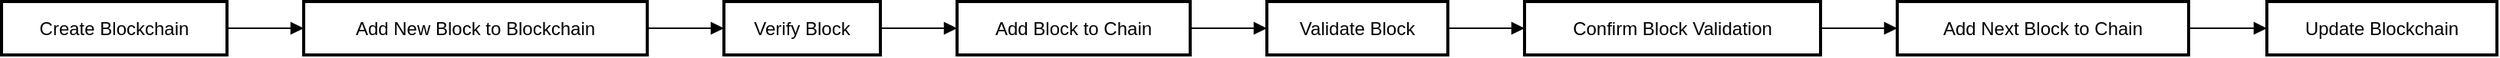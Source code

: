 <mxfile version="21.0.10" type="github" pages="5">
  <diagram name="blockchain" id="1jD1X2tEOLxtZrq0bHsX">
    <mxGraphModel dx="1034" dy="451" grid="1" gridSize="10" guides="1" tooltips="1" connect="1" arrows="1" fold="1" page="1" pageScale="1" pageWidth="850" pageHeight="1100" math="0" shadow="0">
      <root>
        <mxCell id="0" />
        <mxCell id="1" parent="0" />
        <mxCell id="3neWBAKd3yHCASCgwBc7-2" value="Create Blockchain" style="whiteSpace=wrap;strokeWidth=2;" vertex="1" parent="1">
          <mxGeometry x="70" y="80" width="147" height="35" as="geometry" />
        </mxCell>
        <mxCell id="3neWBAKd3yHCASCgwBc7-3" value="Add New Block to Blockchain" style="whiteSpace=wrap;strokeWidth=2;" vertex="1" parent="1">
          <mxGeometry x="267" y="80" width="224" height="35" as="geometry" />
        </mxCell>
        <mxCell id="3neWBAKd3yHCASCgwBc7-4" value="Verify Block" style="whiteSpace=wrap;strokeWidth=2;" vertex="1" parent="1">
          <mxGeometry x="541" y="80" width="102" height="35" as="geometry" />
        </mxCell>
        <mxCell id="3neWBAKd3yHCASCgwBc7-5" value="Add Block to Chain" style="whiteSpace=wrap;strokeWidth=2;" vertex="1" parent="1">
          <mxGeometry x="693" y="80" width="152" height="35" as="geometry" />
        </mxCell>
        <mxCell id="3neWBAKd3yHCASCgwBc7-6" value="Validate Block" style="whiteSpace=wrap;strokeWidth=2;" vertex="1" parent="1">
          <mxGeometry x="895" y="80" width="118" height="35" as="geometry" />
        </mxCell>
        <mxCell id="3neWBAKd3yHCASCgwBc7-7" value="Confirm Block Validation" style="whiteSpace=wrap;strokeWidth=2;" vertex="1" parent="1">
          <mxGeometry x="1063" y="80" width="193" height="35" as="geometry" />
        </mxCell>
        <mxCell id="3neWBAKd3yHCASCgwBc7-8" value="Add Next Block to Chain" style="whiteSpace=wrap;strokeWidth=2;" vertex="1" parent="1">
          <mxGeometry x="1306" y="80" width="190" height="35" as="geometry" />
        </mxCell>
        <mxCell id="3neWBAKd3yHCASCgwBc7-9" value="Update Blockchain" style="whiteSpace=wrap;strokeWidth=2;" vertex="1" parent="1">
          <mxGeometry x="1547" y="80" width="150" height="35" as="geometry" />
        </mxCell>
        <mxCell id="3neWBAKd3yHCASCgwBc7-10" value="" style="curved=1;startArrow=none;endArrow=block;exitX=0.997;exitY=0.5;entryX=-0.002;entryY=0.5;rounded=0;" edge="1" parent="1" source="3neWBAKd3yHCASCgwBc7-2" target="3neWBAKd3yHCASCgwBc7-3">
          <mxGeometry relative="1" as="geometry">
            <Array as="points" />
          </mxGeometry>
        </mxCell>
        <mxCell id="3neWBAKd3yHCASCgwBc7-11" value="" style="curved=1;startArrow=none;endArrow=block;exitX=1.0;exitY=0.5;entryX=-0.001;entryY=0.5;rounded=0;" edge="1" parent="1" source="3neWBAKd3yHCASCgwBc7-3" target="3neWBAKd3yHCASCgwBc7-4">
          <mxGeometry relative="1" as="geometry">
            <Array as="points" />
          </mxGeometry>
        </mxCell>
        <mxCell id="3neWBAKd3yHCASCgwBc7-12" value="" style="curved=1;startArrow=none;endArrow=block;exitX=0.997;exitY=0.5;entryX=-0.002;entryY=0.5;rounded=0;" edge="1" parent="1" source="3neWBAKd3yHCASCgwBc7-4" target="3neWBAKd3yHCASCgwBc7-5">
          <mxGeometry relative="1" as="geometry">
            <Array as="points" />
          </mxGeometry>
        </mxCell>
        <mxCell id="3neWBAKd3yHCASCgwBc7-13" value="" style="curved=1;startArrow=none;endArrow=block;exitX=0.998;exitY=0.5;entryX=-0.002;entryY=0.5;rounded=0;" edge="1" parent="1" source="3neWBAKd3yHCASCgwBc7-5" target="3neWBAKd3yHCASCgwBc7-6">
          <mxGeometry relative="1" as="geometry">
            <Array as="points" />
          </mxGeometry>
        </mxCell>
        <mxCell id="3neWBAKd3yHCASCgwBc7-14" value="" style="curved=1;startArrow=none;endArrow=block;exitX=1.001;exitY=0.5;entryX=0.001;entryY=0.5;rounded=0;" edge="1" parent="1" source="3neWBAKd3yHCASCgwBc7-6" target="3neWBAKd3yHCASCgwBc7-7">
          <mxGeometry relative="1" as="geometry">
            <Array as="points" />
          </mxGeometry>
        </mxCell>
        <mxCell id="3neWBAKd3yHCASCgwBc7-15" value="" style="curved=1;startArrow=none;endArrow=block;exitX=1.002;exitY=0.5;entryX=0.002;entryY=0.5;rounded=0;" edge="1" parent="1" source="3neWBAKd3yHCASCgwBc7-7" target="3neWBAKd3yHCASCgwBc7-8">
          <mxGeometry relative="1" as="geometry">
            <Array as="points" />
          </mxGeometry>
        </mxCell>
        <mxCell id="3neWBAKd3yHCASCgwBc7-16" value="" style="curved=1;startArrow=none;endArrow=block;exitX=1.003;exitY=0.5;entryX=-0.003;entryY=0.5;rounded=0;" edge="1" parent="1" source="3neWBAKd3yHCASCgwBc7-8" target="3neWBAKd3yHCASCgwBc7-9">
          <mxGeometry relative="1" as="geometry">
            <Array as="points" />
          </mxGeometry>
        </mxCell>
      </root>
    </mxGraphModel>
  </diagram>
  <diagram id="pvkGWHrY-x_2UR9Z85T8" name="wallet">
    <mxGraphModel dx="1034" dy="451" grid="1" gridSize="10" guides="1" tooltips="1" connect="1" arrows="1" fold="1" page="1" pageScale="1" pageWidth="850" pageHeight="1100" math="0" shadow="0">
      <root>
        <mxCell id="0" />
        <mxCell id="1" parent="0" />
        <mxCell id="IxNaug_6mPB2wjnl-gCI-22" value="How to use Wallet?" style="whiteSpace=wrap;strokeWidth=2;" vertex="1" parent="1">
          <mxGeometry x="20" y="20" width="153" height="35" as="geometry" />
        </mxCell>
        <mxCell id="IxNaug_6mPB2wjnl-gCI-23" value="Install Wallet App" style="whiteSpace=wrap;strokeWidth=2;" vertex="1" parent="1">
          <mxGeometry x="223" y="20" width="143" height="35" as="geometry" />
        </mxCell>
        <mxCell id="IxNaug_6mPB2wjnl-gCI-24" value="Set a secure password" style="whiteSpace=wrap;strokeWidth=2;" vertex="1" parent="1">
          <mxGeometry x="416" y="20" width="175" height="35" as="geometry" />
        </mxCell>
        <mxCell id="IxNaug_6mPB2wjnl-gCI-25" value="Create or Import Wallet" style="whiteSpace=wrap;strokeWidth=2;" vertex="1" parent="1">
          <mxGeometry x="642" y="20" width="188" height="35" as="geometry" />
        </mxCell>
        <mxCell id="IxNaug_6mPB2wjnl-gCI-26" value="Back up your wallet" style="whiteSpace=wrap;strokeWidth=2;" vertex="1" parent="1">
          <mxGeometry x="879" y="20" width="159" height="35" as="geometry" />
        </mxCell>
        <mxCell id="IxNaug_6mPB2wjnl-gCI-27" value="Add funds to your wallet" style="whiteSpace=wrap;strokeWidth=2;" vertex="1" parent="1">
          <mxGeometry x="1088" y="20" width="194" height="35" as="geometry" />
        </mxCell>
        <mxCell id="IxNaug_6mPB2wjnl-gCI-28" value="Check Balance" style="whiteSpace=wrap;strokeWidth=2;" vertex="1" parent="1">
          <mxGeometry x="1332" y="20" width="121" height="35" as="geometry" />
        </mxCell>
        <mxCell id="IxNaug_6mPB2wjnl-gCI-29" value="Make transactions" style="whiteSpace=wrap;strokeWidth=2;" vertex="1" parent="1">
          <mxGeometry x="1503" y="20" width="146" height="35" as="geometry" />
        </mxCell>
        <mxCell id="IxNaug_6mPB2wjnl-gCI-30" value="Recipient&#39;s wallet address" style="whiteSpace=wrap;strokeWidth=2;" vertex="1" parent="1">
          <mxGeometry x="1698" y="20" width="202" height="35" as="geometry" />
        </mxCell>
        <mxCell id="IxNaug_6mPB2wjnl-gCI-31" value="Amount to send" style="whiteSpace=wrap;strokeWidth=2;" vertex="1" parent="1">
          <mxGeometry x="1950" y="20" width="130" height="35" as="geometry" />
        </mxCell>
        <mxCell id="IxNaug_6mPB2wjnl-gCI-32" value="Confirm transaction" style="whiteSpace=wrap;strokeWidth=2;" vertex="1" parent="1">
          <mxGeometry x="2130" y="20" width="159" height="35" as="geometry" />
        </mxCell>
        <mxCell id="IxNaug_6mPB2wjnl-gCI-33" value="" style="curved=1;startArrow=none;endArrow=block;exitX=0.999;exitY=0.5;entryX=-0.001;entryY=0.5;rounded=0;" edge="1" parent="1" source="IxNaug_6mPB2wjnl-gCI-22" target="IxNaug_6mPB2wjnl-gCI-23">
          <mxGeometry relative="1" as="geometry">
            <Array as="points" />
          </mxGeometry>
        </mxCell>
        <mxCell id="IxNaug_6mPB2wjnl-gCI-34" value="" style="curved=1;startArrow=none;endArrow=block;exitX=1.002;exitY=0.5;entryX=0.002;entryY=0.5;rounded=0;" edge="1" parent="1" source="IxNaug_6mPB2wjnl-gCI-23" target="IxNaug_6mPB2wjnl-gCI-24">
          <mxGeometry relative="1" as="geometry">
            <Array as="points" />
          </mxGeometry>
        </mxCell>
        <mxCell id="IxNaug_6mPB2wjnl-gCI-35" value="" style="curved=1;startArrow=none;endArrow=block;exitX=1.004;exitY=0.5;entryX=-0.002;entryY=0.5;rounded=0;" edge="1" parent="1" source="IxNaug_6mPB2wjnl-gCI-24" target="IxNaug_6mPB2wjnl-gCI-25">
          <mxGeometry relative="1" as="geometry">
            <Array as="points" />
          </mxGeometry>
        </mxCell>
        <mxCell id="IxNaug_6mPB2wjnl-gCI-36" value="" style="curved=1;startArrow=none;endArrow=block;exitX=0.997;exitY=0.5;entryX=0.002;entryY=0.5;rounded=0;" edge="1" parent="1" source="IxNaug_6mPB2wjnl-gCI-25" target="IxNaug_6mPB2wjnl-gCI-26">
          <mxGeometry relative="1" as="geometry">
            <Array as="points" />
          </mxGeometry>
        </mxCell>
        <mxCell id="IxNaug_6mPB2wjnl-gCI-37" value="" style="curved=1;startArrow=none;endArrow=block;exitX=1.001;exitY=0.5;entryX=0.001;entryY=0.5;rounded=0;" edge="1" parent="1" source="IxNaug_6mPB2wjnl-gCI-26" target="IxNaug_6mPB2wjnl-gCI-27">
          <mxGeometry relative="1" as="geometry">
            <Array as="points" />
          </mxGeometry>
        </mxCell>
        <mxCell id="IxNaug_6mPB2wjnl-gCI-38" value="" style="curved=1;startArrow=none;endArrow=block;exitX=0.998;exitY=0.5;entryX=-0.002;entryY=0.5;rounded=0;" edge="1" parent="1" source="IxNaug_6mPB2wjnl-gCI-27" target="IxNaug_6mPB2wjnl-gCI-28">
          <mxGeometry relative="1" as="geometry">
            <Array as="points" />
          </mxGeometry>
        </mxCell>
        <mxCell id="IxNaug_6mPB2wjnl-gCI-39" value="" style="curved=1;startArrow=none;endArrow=block;exitX=0.996;exitY=0.5;entryX=-0.003;entryY=0.5;rounded=0;" edge="1" parent="1" source="IxNaug_6mPB2wjnl-gCI-28" target="IxNaug_6mPB2wjnl-gCI-29">
          <mxGeometry relative="1" as="geometry">
            <Array as="points" />
          </mxGeometry>
        </mxCell>
        <mxCell id="IxNaug_6mPB2wjnl-gCI-40" value="" style="curved=1;startArrow=none;endArrow=block;exitX=0.994;exitY=0.5;entryX=0.001;entryY=0.5;rounded=0;" edge="1" parent="1" source="IxNaug_6mPB2wjnl-gCI-29" target="IxNaug_6mPB2wjnl-gCI-30">
          <mxGeometry relative="1" as="geometry">
            <Array as="points" />
          </mxGeometry>
        </mxCell>
        <mxCell id="IxNaug_6mPB2wjnl-gCI-41" value="" style="curved=1;startArrow=none;endArrow=block;exitX=1.0;exitY=0.5;entryX=-0.0;entryY=0.5;rounded=0;" edge="1" parent="1" source="IxNaug_6mPB2wjnl-gCI-30" target="IxNaug_6mPB2wjnl-gCI-31">
          <mxGeometry relative="1" as="geometry">
            <Array as="points" />
          </mxGeometry>
        </mxCell>
        <mxCell id="IxNaug_6mPB2wjnl-gCI-42" value="" style="curved=1;startArrow=none;endArrow=block;exitX=0.997;exitY=0.5;entryX=-0.003;entryY=0.5;rounded=0;" edge="1" parent="1" source="IxNaug_6mPB2wjnl-gCI-31" target="IxNaug_6mPB2wjnl-gCI-32">
          <mxGeometry relative="1" as="geometry">
            <Array as="points" />
          </mxGeometry>
        </mxCell>
      </root>
    </mxGraphModel>
  </diagram>
  <diagram id="t-dp0-qmMj4Z-_58XEFH" name="typescript">
    <mxGraphModel dx="1034" dy="451" grid="1" gridSize="10" guides="1" tooltips="1" connect="1" arrows="1" fold="1" page="1" pageScale="1" pageWidth="850" pageHeight="1100" math="0" shadow="0">
      <root>
        <mxCell id="0" />
        <mxCell id="1" parent="0" />
        <mxCell id="xxnslk5ZxIBnlHOI3wHa-2" value="TypeScript Keywords" style="whiteSpace=wrap;strokeWidth=2;" vertex="1" parent="1">
          <mxGeometry x="848" y="20" width="164" height="35" as="geometry" />
        </mxCell>
        <mxCell id="xxnslk5ZxIBnlHOI3wHa-3" value="Data Types" style="whiteSpace=wrap;strokeWidth=2;" vertex="1" parent="1">
          <mxGeometry x="298" y="105" width="94" height="35" as="geometry" />
        </mxCell>
        <mxCell id="xxnslk5ZxIBnlHOI3wHa-4" value="Functions" style="whiteSpace=wrap;strokeWidth=2;" vertex="1" parent="1">
          <mxGeometry x="784" y="105" width="86" height="35" as="geometry" />
        </mxCell>
        <mxCell id="xxnslk5ZxIBnlHOI3wHa-5" value="Variables" style="whiteSpace=wrap;strokeWidth=2;" vertex="1" parent="1">
          <mxGeometry x="1062" y="105" width="82" height="35" as="geometry" />
        </mxCell>
        <mxCell id="xxnslk5ZxIBnlHOI3wHa-6" value="Modifiers" style="whiteSpace=wrap;strokeWidth=2;" vertex="1" parent="1">
          <mxGeometry x="1444" y="105" width="82" height="35" as="geometry" />
        </mxCell>
        <mxCell id="xxnslk5ZxIBnlHOI3wHa-7" value="string" style="whiteSpace=wrap;strokeWidth=2;" vertex="1" parent="1">
          <mxGeometry x="20" y="190" width="57" height="35" as="geometry" />
        </mxCell>
        <mxCell id="xxnslk5ZxIBnlHOI3wHa-8" value="number" style="whiteSpace=wrap;strokeWidth=2;" vertex="1" parent="1">
          <mxGeometry x="127" y="190" width="72" height="35" as="geometry" />
        </mxCell>
        <mxCell id="xxnslk5ZxIBnlHOI3wHa-9" value="boolean" style="whiteSpace=wrap;strokeWidth=2;" vertex="1" parent="1">
          <mxGeometry x="249" y="190" width="74" height="35" as="geometry" />
        </mxCell>
        <mxCell id="xxnslk5ZxIBnlHOI3wHa-10" value="object" style="whiteSpace=wrap;strokeWidth=2;" vertex="1" parent="1">
          <mxGeometry x="373" y="190" width="63" height="35" as="geometry" />
        </mxCell>
        <mxCell id="xxnslk5ZxIBnlHOI3wHa-11" value="null" style="whiteSpace=wrap;strokeWidth=2;" vertex="1" parent="1">
          <mxGeometry x="486" y="190" width="44" height="35" as="geometry" />
        </mxCell>
        <mxCell id="xxnslk5ZxIBnlHOI3wHa-12" value="undefined" style="whiteSpace=wrap;strokeWidth=2;" vertex="1" parent="1">
          <mxGeometry x="580" y="190" width="89" height="35" as="geometry" />
        </mxCell>
        <mxCell id="xxnslk5ZxIBnlHOI3wHa-13" value="function" style="whiteSpace=wrap;strokeWidth=2;" vertex="1" parent="1">
          <mxGeometry x="719" y="190" width="77" height="35" as="geometry" />
        </mxCell>
        <mxCell id="xxnslk5ZxIBnlHOI3wHa-14" value="constructor" style="whiteSpace=wrap;strokeWidth=2;" vertex="1" parent="1">
          <mxGeometry x="846" y="190" width="99" height="35" as="geometry" />
        </mxCell>
        <mxCell id="xxnslk5ZxIBnlHOI3wHa-15" value="var" style="whiteSpace=wrap;strokeWidth=2;" vertex="1" parent="1">
          <mxGeometry x="995" y="190" width="39" height="35" as="geometry" />
        </mxCell>
        <mxCell id="xxnslk5ZxIBnlHOI3wHa-16" value="let" style="whiteSpace=wrap;strokeWidth=2;" vertex="1" parent="1">
          <mxGeometry x="1084" y="190" width="37" height="35" as="geometry" />
        </mxCell>
        <mxCell id="xxnslk5ZxIBnlHOI3wHa-17" value="const" style="whiteSpace=wrap;strokeWidth=2;" vertex="1" parent="1">
          <mxGeometry x="1171" y="190" width="55" height="35" as="geometry" />
        </mxCell>
        <mxCell id="xxnslk5ZxIBnlHOI3wHa-18" value="public" style="whiteSpace=wrap;strokeWidth=2;" vertex="1" parent="1">
          <mxGeometry x="1276" y="190" width="61" height="35" as="geometry" />
        </mxCell>
        <mxCell id="xxnslk5ZxIBnlHOI3wHa-19" value="private" style="whiteSpace=wrap;strokeWidth=2;" vertex="1" parent="1">
          <mxGeometry x="1387" y="190" width="68" height="35" as="geometry" />
        </mxCell>
        <mxCell id="xxnslk5ZxIBnlHOI3wHa-20" value="protected" style="whiteSpace=wrap;strokeWidth=2;" vertex="1" parent="1">
          <mxGeometry x="1505" y="190" width="88" height="35" as="geometry" />
        </mxCell>
        <mxCell id="xxnslk5ZxIBnlHOI3wHa-21" value="readonly" style="whiteSpace=wrap;strokeWidth=2;" vertex="1" parent="1">
          <mxGeometry x="1643" y="190" width="79" height="35" as="geometry" />
        </mxCell>
        <mxCell id="xxnslk5ZxIBnlHOI3wHa-22" value="" style="curved=1;startArrow=none;endArrow=block;exitX=0.0;exitY=0.67;entryX=0.502;entryY=0;rounded=0;" edge="1" parent="1" source="xxnslk5ZxIBnlHOI3wHa-2" target="xxnslk5ZxIBnlHOI3wHa-3">
          <mxGeometry relative="1" as="geometry">
            <Array as="points">
              <mxPoint x="345" y="80" />
            </Array>
          </mxGeometry>
        </mxCell>
        <mxCell id="xxnslk5ZxIBnlHOI3wHa-23" value="" style="curved=1;startArrow=none;endArrow=block;exitX=0.24;exitY=1;entryX=0.492;entryY=0;rounded=0;" edge="1" parent="1" source="xxnslk5ZxIBnlHOI3wHa-2" target="xxnslk5ZxIBnlHOI3wHa-4">
          <mxGeometry relative="1" as="geometry">
            <Array as="points">
              <mxPoint x="826" y="80" />
            </Array>
          </mxGeometry>
        </mxCell>
        <mxCell id="xxnslk5ZxIBnlHOI3wHa-24" value="" style="curved=1;startArrow=none;endArrow=block;exitX=0.933;exitY=1;entryX=0.495;entryY=0;rounded=0;" edge="1" parent="1" source="xxnslk5ZxIBnlHOI3wHa-2" target="xxnslk5ZxIBnlHOI3wHa-5">
          <mxGeometry relative="1" as="geometry">
            <Array as="points">
              <mxPoint x="1103" y="80" />
            </Array>
          </mxGeometry>
        </mxCell>
        <mxCell id="xxnslk5ZxIBnlHOI3wHa-25" value="" style="curved=1;startArrow=none;endArrow=block;exitX=1.0;exitY=0.679;entryX=0.498;entryY=0;rounded=0;" edge="1" parent="1" source="xxnslk5ZxIBnlHOI3wHa-2" target="xxnslk5ZxIBnlHOI3wHa-6">
          <mxGeometry relative="1" as="geometry">
            <Array as="points">
              <mxPoint x="1485" y="80" />
            </Array>
          </mxGeometry>
        </mxCell>
        <mxCell id="xxnslk5ZxIBnlHOI3wHa-26" value="" style="curved=1;startArrow=none;endArrow=block;exitX=0.0;exitY=0.693;entryX=0.504;entryY=0;rounded=0;" edge="1" parent="1" source="xxnslk5ZxIBnlHOI3wHa-3" target="xxnslk5ZxIBnlHOI3wHa-7">
          <mxGeometry relative="1" as="geometry">
            <Array as="points">
              <mxPoint x="49" y="165" />
            </Array>
          </mxGeometry>
        </mxCell>
        <mxCell id="xxnslk5ZxIBnlHOI3wHa-27" value="" style="curved=1;startArrow=none;endArrow=block;exitX=0.0;exitY=0.815;entryX=0.503;entryY=0;rounded=0;" edge="1" parent="1" source="xxnslk5ZxIBnlHOI3wHa-3" target="xxnslk5ZxIBnlHOI3wHa-8">
          <mxGeometry relative="1" as="geometry">
            <Array as="points">
              <mxPoint x="163" y="165" />
            </Array>
          </mxGeometry>
        </mxCell>
        <mxCell id="xxnslk5ZxIBnlHOI3wHa-28" value="" style="curved=1;startArrow=none;endArrow=block;exitX=0.242;exitY=1;entryX=0.499;entryY=0;rounded=0;" edge="1" parent="1" source="xxnslk5ZxIBnlHOI3wHa-3" target="xxnslk5ZxIBnlHOI3wHa-9">
          <mxGeometry relative="1" as="geometry">
            <Array as="points">
              <mxPoint x="286" y="165" />
            </Array>
          </mxGeometry>
        </mxCell>
        <mxCell id="xxnslk5ZxIBnlHOI3wHa-29" value="" style="curved=1;startArrow=none;endArrow=block;exitX=0.761;exitY=1;entryX=0.499;entryY=0;rounded=0;" edge="1" parent="1" source="xxnslk5ZxIBnlHOI3wHa-3" target="xxnslk5ZxIBnlHOI3wHa-10">
          <mxGeometry relative="1" as="geometry">
            <Array as="points">
              <mxPoint x="404" y="165" />
            </Array>
          </mxGeometry>
        </mxCell>
        <mxCell id="xxnslk5ZxIBnlHOI3wHa-30" value="" style="curved=1;startArrow=none;endArrow=block;exitX=1.003;exitY=0.851;entryX=0.502;entryY=0;rounded=0;" edge="1" parent="1" source="xxnslk5ZxIBnlHOI3wHa-3" target="xxnslk5ZxIBnlHOI3wHa-11">
          <mxGeometry relative="1" as="geometry">
            <Array as="points">
              <mxPoint x="508" y="165" />
            </Array>
          </mxGeometry>
        </mxCell>
        <mxCell id="xxnslk5ZxIBnlHOI3wHa-31" value="" style="curved=1;startArrow=none;endArrow=block;exitX=1.003;exitY=0.705;entryX=0.501;entryY=0;rounded=0;" edge="1" parent="1" source="xxnslk5ZxIBnlHOI3wHa-3" target="xxnslk5ZxIBnlHOI3wHa-12">
          <mxGeometry relative="1" as="geometry">
            <Array as="points">
              <mxPoint x="625" y="165" />
            </Array>
          </mxGeometry>
        </mxCell>
        <mxCell id="xxnslk5ZxIBnlHOI3wHa-32" value="" style="curved=1;startArrow=none;endArrow=block;exitX=0.162;exitY=1;entryX=0.498;entryY=0;rounded=0;" edge="1" parent="1" source="xxnslk5ZxIBnlHOI3wHa-4" target="xxnslk5ZxIBnlHOI3wHa-13">
          <mxGeometry relative="1" as="geometry">
            <Array as="points">
              <mxPoint x="757" y="165" />
            </Array>
          </mxGeometry>
        </mxCell>
        <mxCell id="xxnslk5ZxIBnlHOI3wHa-33" value="" style="curved=1;startArrow=none;endArrow=block;exitX=0.822;exitY=1;entryX=0.497;entryY=0;rounded=0;" edge="1" parent="1" source="xxnslk5ZxIBnlHOI3wHa-4" target="xxnslk5ZxIBnlHOI3wHa-14">
          <mxGeometry relative="1" as="geometry">
            <Array as="points">
              <mxPoint x="895" y="165" />
            </Array>
          </mxGeometry>
        </mxCell>
        <mxCell id="xxnslk5ZxIBnlHOI3wHa-34" value="" style="curved=1;startArrow=none;endArrow=block;exitX=0.053;exitY=1;entryX=0.5;entryY=0;rounded=0;" edge="1" parent="1" source="xxnslk5ZxIBnlHOI3wHa-5" target="xxnslk5ZxIBnlHOI3wHa-15">
          <mxGeometry relative="1" as="geometry">
            <Array as="points">
              <mxPoint x="1014" y="165" />
            </Array>
          </mxGeometry>
        </mxCell>
        <mxCell id="xxnslk5ZxIBnlHOI3wHa-35" value="" style="curved=1;startArrow=none;endArrow=block;exitX=0.495;exitY=1;entryX=0.503;entryY=0;rounded=0;" edge="1" parent="1" source="xxnslk5ZxIBnlHOI3wHa-5" target="xxnslk5ZxIBnlHOI3wHa-16">
          <mxGeometry relative="1" as="geometry">
            <Array as="points" />
          </mxGeometry>
        </mxCell>
        <mxCell id="xxnslk5ZxIBnlHOI3wHa-36" value="" style="curved=1;startArrow=none;endArrow=block;exitX=0.977;exitY=1;entryX=0.501;entryY=0;rounded=0;" edge="1" parent="1" source="xxnslk5ZxIBnlHOI3wHa-5" target="xxnslk5ZxIBnlHOI3wHa-17">
          <mxGeometry relative="1" as="geometry">
            <Array as="points">
              <mxPoint x="1199" y="165" />
            </Array>
          </mxGeometry>
        </mxCell>
        <mxCell id="xxnslk5ZxIBnlHOI3wHa-37" value="" style="curved=1;startArrow=none;endArrow=block;exitX=-0.004;exitY=0.78;entryX=0.5;entryY=0;rounded=0;" edge="1" parent="1" source="xxnslk5ZxIBnlHOI3wHa-6" target="xxnslk5ZxIBnlHOI3wHa-18">
          <mxGeometry relative="1" as="geometry">
            <Array as="points">
              <mxPoint x="1306" y="165" />
            </Array>
          </mxGeometry>
        </mxCell>
        <mxCell id="xxnslk5ZxIBnlHOI3wHa-38" value="" style="curved=1;startArrow=none;endArrow=block;exitX=0.177;exitY=1;entryX=0.498;entryY=0;rounded=0;" edge="1" parent="1" source="xxnslk5ZxIBnlHOI3wHa-6" target="xxnslk5ZxIBnlHOI3wHa-19">
          <mxGeometry relative="1" as="geometry">
            <Array as="points">
              <mxPoint x="1421" y="165" />
            </Array>
          </mxGeometry>
        </mxCell>
        <mxCell id="xxnslk5ZxIBnlHOI3wHa-39" value="" style="curved=1;startArrow=none;endArrow=block;exitX=0.819;exitY=1;entryX=0.497;entryY=0;rounded=0;" edge="1" parent="1" source="xxnslk5ZxIBnlHOI3wHa-6" target="xxnslk5ZxIBnlHOI3wHa-20">
          <mxGeometry relative="1" as="geometry">
            <Array as="points">
              <mxPoint x="1549" y="165" />
            </Array>
          </mxGeometry>
        </mxCell>
        <mxCell id="xxnslk5ZxIBnlHOI3wHa-40" value="" style="curved=1;startArrow=none;endArrow=block;exitX=1.0;exitY=0.753;entryX=0.496;entryY=0;rounded=0;" edge="1" parent="1" source="xxnslk5ZxIBnlHOI3wHa-6" target="xxnslk5ZxIBnlHOI3wHa-21">
          <mxGeometry relative="1" as="geometry">
            <Array as="points">
              <mxPoint x="1682" y="165" />
            </Array>
          </mxGeometry>
        </mxCell>
      </root>
    </mxGraphModel>
  </diagram>
  <diagram id="CqklDaif05OaNiS0DxYP" name="move">
    <mxGraphModel dx="1034" dy="451" grid="1" gridSize="10" guides="1" tooltips="1" connect="1" arrows="1" fold="1" page="1" pageScale="1" pageWidth="850" pageHeight="1100" math="0" shadow="0">
      <root>
        <mxCell id="0" />
        <mxCell id="1" parent="0" />
        <mxCell id="_FjgoK2C_JPxbqxZnqaz-1" value="Expressions" style="whiteSpace=wrap;strokeWidth=2;verticalAlign=top;" vertex="1" parent="1">
          <mxGeometry x="20" y="105" width="414" height="343" as="geometry" />
        </mxCell>
        <mxCell id="_FjgoK2C_JPxbqxZnqaz-2" value="O" style="whiteSpace=wrap;strokeWidth=2;" vertex="1" parent="_FjgoK2C_JPxbqxZnqaz-1">
          <mxGeometry x="69" y="118" width="28" height="35" as="geometry" />
        </mxCell>
        <mxCell id="_FjgoK2C_JPxbqxZnqaz-3" value="Unary operators" style="whiteSpace=wrap;strokeWidth=2;" vertex="1" parent="_FjgoK2C_JPxbqxZnqaz-1">
          <mxGeometry x="92" y="33" width="132" height="35" as="geometry" />
        </mxCell>
        <mxCell id="_FjgoK2C_JPxbqxZnqaz-4" value="Binary operators" style="whiteSpace=wrap;strokeWidth=2;" vertex="1" parent="_FjgoK2C_JPxbqxZnqaz-1">
          <mxGeometry x="156" y="118" width="135" height="35" as="geometry" />
        </mxCell>
        <mxCell id="_FjgoK2C_JPxbqxZnqaz-5" value="Q" style="whiteSpace=wrap;strokeWidth=2;" vertex="1" parent="_FjgoK2C_JPxbqxZnqaz-1">
          <mxGeometry x="135" y="203" width="28" height="35" as="geometry" />
        </mxCell>
        <mxCell id="_FjgoK2C_JPxbqxZnqaz-6" value="Comparison operators" style="whiteSpace=wrap;strokeWidth=2;" vertex="1" parent="_FjgoK2C_JPxbqxZnqaz-1">
          <mxGeometry x="213" y="203" width="174" height="35" as="geometry" />
        </mxCell>
        <mxCell id="_FjgoK2C_JPxbqxZnqaz-7" value="S" style="whiteSpace=wrap;strokeWidth=2;" vertex="1" parent="_FjgoK2C_JPxbqxZnqaz-1">
          <mxGeometry x="211" y="288" width="25" height="35" as="geometry" />
        </mxCell>
        <mxCell id="_FjgoK2C_JPxbqxZnqaz-8" value="T" style="whiteSpace=wrap;strokeWidth=2;" vertex="1" parent="_FjgoK2C_JPxbqxZnqaz-1">
          <mxGeometry x="324" y="288" width="26" height="35" as="geometry" />
        </mxCell>
        <mxCell id="_FjgoK2C_JPxbqxZnqaz-9" value="" style="curved=1;startArrow=none;endArrow=block;exitX=0.267;exitY=1;entryX=0.497;entryY=0;rounded=0;" edge="1" parent="_FjgoK2C_JPxbqxZnqaz-1" source="_FjgoK2C_JPxbqxZnqaz-3" target="_FjgoK2C_JPxbqxZnqaz-2">
          <mxGeometry relative="1" as="geometry">
            <Array as="points">
              <mxPoint x="83" y="93" />
            </Array>
          </mxGeometry>
        </mxCell>
        <mxCell id="_FjgoK2C_JPxbqxZnqaz-10" value="" style="curved=1;startArrow=none;endArrow=block;exitX=0.707;exitY=1;entryX=0.504;entryY=0;rounded=0;" edge="1" parent="_FjgoK2C_JPxbqxZnqaz-1" source="_FjgoK2C_JPxbqxZnqaz-3" target="_FjgoK2C_JPxbqxZnqaz-4">
          <mxGeometry relative="1" as="geometry">
            <Array as="points">
              <mxPoint x="224" y="93" />
            </Array>
          </mxGeometry>
        </mxCell>
        <mxCell id="_FjgoK2C_JPxbqxZnqaz-11" value="" style="curved=1;startArrow=none;endArrow=block;exitX=0.274;exitY=1;entryX=0.488;entryY=0;rounded=0;" edge="1" parent="_FjgoK2C_JPxbqxZnqaz-1" source="_FjgoK2C_JPxbqxZnqaz-4" target="_FjgoK2C_JPxbqxZnqaz-5">
          <mxGeometry relative="1" as="geometry">
            <Array as="points">
              <mxPoint x="149" y="178" />
            </Array>
          </mxGeometry>
        </mxCell>
        <mxCell id="_FjgoK2C_JPxbqxZnqaz-12" value="" style="curved=1;startArrow=none;endArrow=block;exitX=0.734;exitY=1;entryX=0.497;entryY=0;rounded=0;" edge="1" parent="_FjgoK2C_JPxbqxZnqaz-1" source="_FjgoK2C_JPxbqxZnqaz-4" target="_FjgoK2C_JPxbqxZnqaz-6">
          <mxGeometry relative="1" as="geometry">
            <Array as="points">
              <mxPoint x="299" y="178" />
            </Array>
          </mxGeometry>
        </mxCell>
        <mxCell id="_FjgoK2C_JPxbqxZnqaz-13" value="" style="curved=1;startArrow=none;endArrow=block;exitX=0.316;exitY=1;entryX=0.49;entryY=0;rounded=0;" edge="1" parent="_FjgoK2C_JPxbqxZnqaz-1" source="_FjgoK2C_JPxbqxZnqaz-6" target="_FjgoK2C_JPxbqxZnqaz-7">
          <mxGeometry relative="1" as="geometry">
            <Array as="points">
              <mxPoint x="223" y="263" />
            </Array>
          </mxGeometry>
        </mxCell>
        <mxCell id="_FjgoK2C_JPxbqxZnqaz-14" value="" style="curved=1;startArrow=none;endArrow=block;exitX=0.586;exitY=1;entryX=0.506;entryY=0;rounded=0;" edge="1" parent="_FjgoK2C_JPxbqxZnqaz-1" source="_FjgoK2C_JPxbqxZnqaz-6" target="_FjgoK2C_JPxbqxZnqaz-8">
          <mxGeometry relative="1" as="geometry">
            <Array as="points">
              <mxPoint x="337" y="263" />
            </Array>
          </mxGeometry>
        </mxCell>
        <mxCell id="_FjgoK2C_JPxbqxZnqaz-15" value="Statements" style="whiteSpace=wrap;strokeWidth=2;verticalAlign=top;" vertex="1" parent="1">
          <mxGeometry x="428" y="699" width="1179" height="173" as="geometry" />
        </mxCell>
        <mxCell id="_FjgoK2C_JPxbqxZnqaz-16" value="Expression" style="whiteSpace=wrap;strokeWidth=2;" vertex="1" parent="1">
          <mxGeometry x="463" y="768" width="92" height="35" as="geometry" />
        </mxCell>
        <mxCell id="_FjgoK2C_JPxbqxZnqaz-17" value="If" style="whiteSpace=wrap;strokeWidth=2;" vertex="1" parent="1">
          <mxGeometry x="605" y="768" width="27" height="35" as="geometry" />
        </mxCell>
        <mxCell id="_FjgoK2C_JPxbqxZnqaz-18" value="While" style="whiteSpace=wrap;strokeWidth=2;" vertex="1" parent="1">
          <mxGeometry x="683" y="768" width="57" height="35" as="geometry" />
        </mxCell>
        <mxCell id="_FjgoK2C_JPxbqxZnqaz-19" value="Loop" style="whiteSpace=wrap;strokeWidth=2;" vertex="1" parent="1">
          <mxGeometry x="790" y="768" width="51" height="35" as="geometry" />
        </mxCell>
        <mxCell id="_FjgoK2C_JPxbqxZnqaz-20" value="Break" style="whiteSpace=wrap;strokeWidth=2;" vertex="1" parent="1">
          <mxGeometry x="891" y="768" width="57" height="35" as="geometry" />
        </mxCell>
        <mxCell id="_FjgoK2C_JPxbqxZnqaz-21" value="Continue" style="whiteSpace=wrap;strokeWidth=2;" vertex="1" parent="1">
          <mxGeometry x="999" y="768" width="81" height="35" as="geometry" />
        </mxCell>
        <mxCell id="_FjgoK2C_JPxbqxZnqaz-22" value="Command" style="rhombus;strokeWidth=2;whiteSpace=wrap;" vertex="1" parent="1">
          <mxGeometry x="1130" y="724" width="123" height="123" as="geometry" />
        </mxCell>
        <mxCell id="_FjgoK2C_JPxbqxZnqaz-23" value="Return" style="whiteSpace=wrap;strokeWidth=2;" vertex="1" parent="1">
          <mxGeometry x="1303" y="768" width="64" height="35" as="geometry" />
        </mxCell>
        <mxCell id="_FjgoK2C_JPxbqxZnqaz-24" value="Abort" style="whiteSpace=wrap;strokeWidth=2;" vertex="1" parent="1">
          <mxGeometry x="1417" y="768" width="57" height="35" as="geometry" />
        </mxCell>
        <mxCell id="_FjgoK2C_JPxbqxZnqaz-25" value="Blocks" style="whiteSpace=wrap;strokeWidth=2;verticalAlign=top;" vertex="1" parent="1">
          <mxGeometry x="469" y="80" width="1039" height="569" as="geometry" />
        </mxCell>
        <mxCell id="_FjgoK2C_JPxbqxZnqaz-26" value="Statement" style="rhombus;strokeWidth=2;whiteSpace=wrap;" vertex="1" parent="1">
          <mxGeometry x="857" y="498" width="127" height="127" as="geometry" />
        </mxCell>
        <mxCell id="_FjgoK2C_JPxbqxZnqaz-27" value="Block" style="whiteSpace=wrap;strokeWidth=2;" vertex="1" parent="1">
          <mxGeometry x="504" y="259" width="55" height="35" as="geometry" />
        </mxCell>
        <mxCell id="_FjgoK2C_JPxbqxZnqaz-28" value="Block" style="whiteSpace=wrap;strokeWidth=2;" vertex="1" parent="1">
          <mxGeometry x="940" y="259" width="55" height="35" as="geometry" />
        </mxCell>
        <mxCell id="_FjgoK2C_JPxbqxZnqaz-29" value="Block" style="whiteSpace=wrap;strokeWidth=2;" vertex="1" parent="1">
          <mxGeometry x="1418" y="259" width="55" height="35" as="geometry" />
        </mxCell>
        <mxCell id="_FjgoK2C_JPxbqxZnqaz-30" value="Assign" style="whiteSpace=wrap;strokeWidth=2;" vertex="1" parent="1">
          <mxGeometry x="620" y="922" width="61" height="35" as="geometry" />
        </mxCell>
        <mxCell id="_FjgoK2C_JPxbqxZnqaz-31" value="Swap" style="whiteSpace=wrap;strokeWidth=2;" vertex="1" parent="1">
          <mxGeometry x="730" y="922" width="54" height="35" as="geometry" />
        </mxCell>
        <mxCell id="_FjgoK2C_JPxbqxZnqaz-32" value="MoveFrom" style="whiteSpace=wrap;strokeWidth=2;" vertex="1" parent="1">
          <mxGeometry x="834" y="922" width="90" height="35" as="geometry" />
        </mxCell>
        <mxCell id="_FjgoK2C_JPxbqxZnqaz-33" value="MoveTo" style="whiteSpace=wrap;strokeWidth=2;" vertex="1" parent="1">
          <mxGeometry x="974" y="922" width="69" height="35" as="geometry" />
        </mxCell>
        <mxCell id="_FjgoK2C_JPxbqxZnqaz-34" value="Const" style="whiteSpace=wrap;strokeWidth=2;" vertex="1" parent="1">
          <mxGeometry x="1219" y="922" width="57" height="35" as="geometry" />
        </mxCell>
        <mxCell id="_FjgoK2C_JPxbqxZnqaz-35" value="Call" style="whiteSpace=wrap;strokeWidth=2;" vertex="1" parent="1">
          <mxGeometry x="1326" y="922" width="44" height="35" as="geometry" />
        </mxCell>
        <mxCell id="_FjgoK2C_JPxbqxZnqaz-36" value="ModuleCall" style="whiteSpace=wrap;strokeWidth=2;" vertex="1" parent="1">
          <mxGeometry x="1420" y="922" width="95" height="35" as="geometry" />
        </mxCell>
        <mxCell id="_FjgoK2C_JPxbqxZnqaz-37" value="Pop" style="whiteSpace=wrap;strokeWidth=2;" vertex="1" parent="1">
          <mxGeometry x="1566" y="922" width="43" height="35" as="geometry" />
        </mxCell>
        <mxCell id="_FjgoK2C_JPxbqxZnqaz-38" value="" style="curved=1;startArrow=none;endArrow=block;exitX=0.506;exitY=0.995;entryX=-0.003;entryY=0.383;rounded=0;" edge="1" parent="1" source="_FjgoK2C_JPxbqxZnqaz-27" target="_FjgoK2C_JPxbqxZnqaz-26">
          <mxGeometry relative="1" as="geometry">
            <Array as="points">
              <mxPoint x="532" y="473" />
            </Array>
          </mxGeometry>
        </mxCell>
        <mxCell id="_FjgoK2C_JPxbqxZnqaz-39" value="" style="curved=1;startArrow=none;endArrow=block;exitX=0.494;exitY=0.995;entryX=0.762;entryY=-0.003;rounded=0;" edge="1" parent="1" source="_FjgoK2C_JPxbqxZnqaz-28" target="_FjgoK2C_JPxbqxZnqaz-26">
          <mxGeometry relative="1" as="geometry">
            <Array as="points">
              <mxPoint x="967" y="473" />
            </Array>
          </mxGeometry>
        </mxCell>
        <mxCell id="_FjgoK2C_JPxbqxZnqaz-40" value="" style="curved=1;startArrow=none;endArrow=block;exitX=0.497;exitY=0.995;entryX=0.995;entryY=0.412;rounded=0;" edge="1" parent="1" source="_FjgoK2C_JPxbqxZnqaz-29" target="_FjgoK2C_JPxbqxZnqaz-26">
          <mxGeometry relative="1" as="geometry">
            <Array as="points">
              <mxPoint x="1445" y="473" />
            </Array>
          </mxGeometry>
        </mxCell>
        <mxCell id="_FjgoK2C_JPxbqxZnqaz-41" value="" style="curved=1;startArrow=none;endArrow=block;exitX=-0.003;exitY=0.603;entryX=0.501;entryY=0.006;rounded=0;" edge="1" parent="1" source="_FjgoK2C_JPxbqxZnqaz-26" target="_FjgoK2C_JPxbqxZnqaz-16">
          <mxGeometry relative="1" as="geometry">
            <Array as="points">
              <mxPoint x="509" y="649" />
            </Array>
          </mxGeometry>
        </mxCell>
        <mxCell id="_FjgoK2C_JPxbqxZnqaz-42" value="" style="curved=1;startArrow=none;endArrow=block;exitX=-0.003;exitY=0.642;entryX=0.518;entryY=0.006;rounded=0;" edge="1" parent="1" source="_FjgoK2C_JPxbqxZnqaz-26" target="_FjgoK2C_JPxbqxZnqaz-17">
          <mxGeometry relative="1" as="geometry">
            <Array as="points">
              <mxPoint x="619" y="649" />
            </Array>
          </mxGeometry>
        </mxCell>
        <mxCell id="_FjgoK2C_JPxbqxZnqaz-43" value="" style="curved=1;startArrow=none;endArrow=block;exitX=-0.003;exitY=0.707;entryX=0.498;entryY=0.006;rounded=0;" edge="1" parent="1" source="_FjgoK2C_JPxbqxZnqaz-26" target="_FjgoK2C_JPxbqxZnqaz-18">
          <mxGeometry relative="1" as="geometry">
            <Array as="points">
              <mxPoint x="711" y="649" />
            </Array>
          </mxGeometry>
        </mxCell>
        <mxCell id="_FjgoK2C_JPxbqxZnqaz-44" value="" style="curved=1;startArrow=none;endArrow=block;exitX=-0.003;exitY=0.918;entryX=0.503;entryY=0.006;rounded=0;" edge="1" parent="1" source="_FjgoK2C_JPxbqxZnqaz-26" target="_FjgoK2C_JPxbqxZnqaz-19">
          <mxGeometry relative="1" as="geometry">
            <Array as="points">
              <mxPoint x="816" y="649" />
            </Array>
          </mxGeometry>
        </mxCell>
        <mxCell id="_FjgoK2C_JPxbqxZnqaz-45" value="" style="curved=1;startArrow=none;endArrow=block;exitX=0.496;exitY=0.995;entryX=0.508;entryY=0.006;rounded=0;" edge="1" parent="1" source="_FjgoK2C_JPxbqxZnqaz-26" target="_FjgoK2C_JPxbqxZnqaz-20">
          <mxGeometry relative="1" as="geometry">
            <Array as="points" />
          </mxGeometry>
        </mxCell>
        <mxCell id="_FjgoK2C_JPxbqxZnqaz-46" value="" style="curved=1;startArrow=none;endArrow=block;exitX=0.995;exitY=0.865;entryX=0.497;entryY=0.006;rounded=0;" edge="1" parent="1" source="_FjgoK2C_JPxbqxZnqaz-26" target="_FjgoK2C_JPxbqxZnqaz-21">
          <mxGeometry relative="1" as="geometry">
            <Array as="points">
              <mxPoint x="1039" y="649" />
            </Array>
          </mxGeometry>
        </mxCell>
        <mxCell id="_FjgoK2C_JPxbqxZnqaz-47" value="" style="curved=1;startArrow=none;endArrow=block;exitX=0.995;exitY=0.658;entryX=0.497;entryY=0.003;rounded=0;" edge="1" parent="1" source="_FjgoK2C_JPxbqxZnqaz-26" target="_FjgoK2C_JPxbqxZnqaz-22">
          <mxGeometry relative="1" as="geometry">
            <Array as="points">
              <mxPoint x="1191" y="649" />
            </Array>
          </mxGeometry>
        </mxCell>
        <mxCell id="_FjgoK2C_JPxbqxZnqaz-48" value="" style="curved=1;startArrow=none;endArrow=block;exitX=0.995;exitY=0.602;entryX=0.496;entryY=0.006;rounded=0;" edge="1" parent="1" source="_FjgoK2C_JPxbqxZnqaz-26" target="_FjgoK2C_JPxbqxZnqaz-23">
          <mxGeometry relative="1" as="geometry">
            <Array as="points">
              <mxPoint x="1335" y="649" />
            </Array>
          </mxGeometry>
        </mxCell>
        <mxCell id="_FjgoK2C_JPxbqxZnqaz-49" value="" style="curved=1;startArrow=none;endArrow=block;exitX=0.995;exitY=0.58;entryX=0.496;entryY=0.006;rounded=0;" edge="1" parent="1" source="_FjgoK2C_JPxbqxZnqaz-26" target="_FjgoK2C_JPxbqxZnqaz-24">
          <mxGeometry relative="1" as="geometry">
            <Array as="points">
              <mxPoint x="1445" y="649" />
            </Array>
          </mxGeometry>
        </mxCell>
        <mxCell id="_FjgoK2C_JPxbqxZnqaz-50" value="" style="curved=1;startArrow=none;endArrow=block;exitX=-0.002;exitY=0.581;entryX=0.493;entryY=0.003;rounded=0;" edge="1" parent="1" source="_FjgoK2C_JPxbqxZnqaz-22" target="_FjgoK2C_JPxbqxZnqaz-30">
          <mxGeometry relative="1" as="geometry">
            <Array as="points">
              <mxPoint x="650" y="872" />
            </Array>
          </mxGeometry>
        </mxCell>
        <mxCell id="_FjgoK2C_JPxbqxZnqaz-51" value="" style="curved=1;startArrow=none;endArrow=block;exitX=-0.002;exitY=0.601;entryX=0.508;entryY=0.003;rounded=0;" edge="1" parent="1" source="_FjgoK2C_JPxbqxZnqaz-22" target="_FjgoK2C_JPxbqxZnqaz-31">
          <mxGeometry relative="1" as="geometry">
            <Array as="points">
              <mxPoint x="757" y="872" />
            </Array>
          </mxGeometry>
        </mxCell>
        <mxCell id="_FjgoK2C_JPxbqxZnqaz-52" value="" style="curved=1;startArrow=none;endArrow=block;exitX=-0.002;exitY=0.64;entryX=0.504;entryY=0.003;rounded=0;" edge="1" parent="1" source="_FjgoK2C_JPxbqxZnqaz-22" target="_FjgoK2C_JPxbqxZnqaz-32">
          <mxGeometry relative="1" as="geometry">
            <Array as="points">
              <mxPoint x="879" y="872" />
            </Array>
          </mxGeometry>
        </mxCell>
        <mxCell id="_FjgoK2C_JPxbqxZnqaz-53" value="" style="curved=1;startArrow=none;endArrow=block;exitX=-0.002;exitY=0.738;entryX=0.508;entryY=0.003;rounded=0;" edge="1" parent="1" source="_FjgoK2C_JPxbqxZnqaz-22" target="_FjgoK2C_JPxbqxZnqaz-33">
          <mxGeometry relative="1" as="geometry">
            <Array as="points">
              <mxPoint x="1009" y="872" />
            </Array>
          </mxGeometry>
        </mxCell>
        <mxCell id="_FjgoK2C_JPxbqxZnqaz-54" value="" style="curved=1;startArrow=none;endArrow=block;exitX=0.824;exitY=1.001;entryX=0.503;entryY=0.003;rounded=0;" edge="1" parent="1" source="_FjgoK2C_JPxbqxZnqaz-22" target="_FjgoK2C_JPxbqxZnqaz-34">
          <mxGeometry relative="1" as="geometry">
            <Array as="points">
              <mxPoint x="1248" y="872" />
            </Array>
          </mxGeometry>
        </mxCell>
        <mxCell id="_FjgoK2C_JPxbqxZnqaz-55" value="" style="curved=1;startArrow=none;endArrow=block;exitX=0.996;exitY=0.776;entryX=0.506;entryY=0.003;rounded=0;" edge="1" parent="1" source="_FjgoK2C_JPxbqxZnqaz-22" target="_FjgoK2C_JPxbqxZnqaz-35">
          <mxGeometry relative="1" as="geometry">
            <Array as="points">
              <mxPoint x="1348" y="872" />
            </Array>
          </mxGeometry>
        </mxCell>
        <mxCell id="_FjgoK2C_JPxbqxZnqaz-56" value="" style="curved=1;startArrow=none;endArrow=block;exitX=0.996;exitY=0.657;entryX=0.507;entryY=0.003;rounded=0;" edge="1" parent="1" source="_FjgoK2C_JPxbqxZnqaz-22" target="_FjgoK2C_JPxbqxZnqaz-36">
          <mxGeometry relative="1" as="geometry">
            <Array as="points">
              <mxPoint x="1468" y="872" />
            </Array>
          </mxGeometry>
        </mxCell>
        <mxCell id="_FjgoK2C_JPxbqxZnqaz-57" value="" style="curved=1;startArrow=none;endArrow=block;exitX=0.996;exitY=0.611;entryX=0.494;entryY=0.003;rounded=0;" edge="1" parent="1" source="_FjgoK2C_JPxbqxZnqaz-22" target="_FjgoK2C_JPxbqxZnqaz-37">
          <mxGeometry relative="1" as="geometry">
            <Array as="points">
              <mxPoint x="1587" y="872" />
            </Array>
          </mxGeometry>
        </mxCell>
      </root>
    </mxGraphModel>
  </diagram>
  <diagram id="6HZhF4VnNjE_8Bt_tBdi" name="Page-5">
    <mxGraphModel dx="794" dy="451" grid="1" gridSize="10" guides="1" tooltips="1" connect="1" arrows="1" fold="0" page="1" pageScale="1" pageWidth="850" pageHeight="1100" math="0" shadow="0">
      <root>
        <mxCell id="0" />
        <mxCell id="1" parent="0" />
        <mxCell id="LcJQ0CN_Tasgkh06WNk1-7" value="" style="swimlane;startSize=0;swimlaneLine=1;" parent="1" vertex="1">
          <mxGeometry x="260" y="150" width="260" height="260" as="geometry">
            <mxRectangle x="260" y="150" width="50" height="40" as="alternateBounds" />
          </mxGeometry>
        </mxCell>
      </root>
    </mxGraphModel>
  </diagram>
</mxfile>
